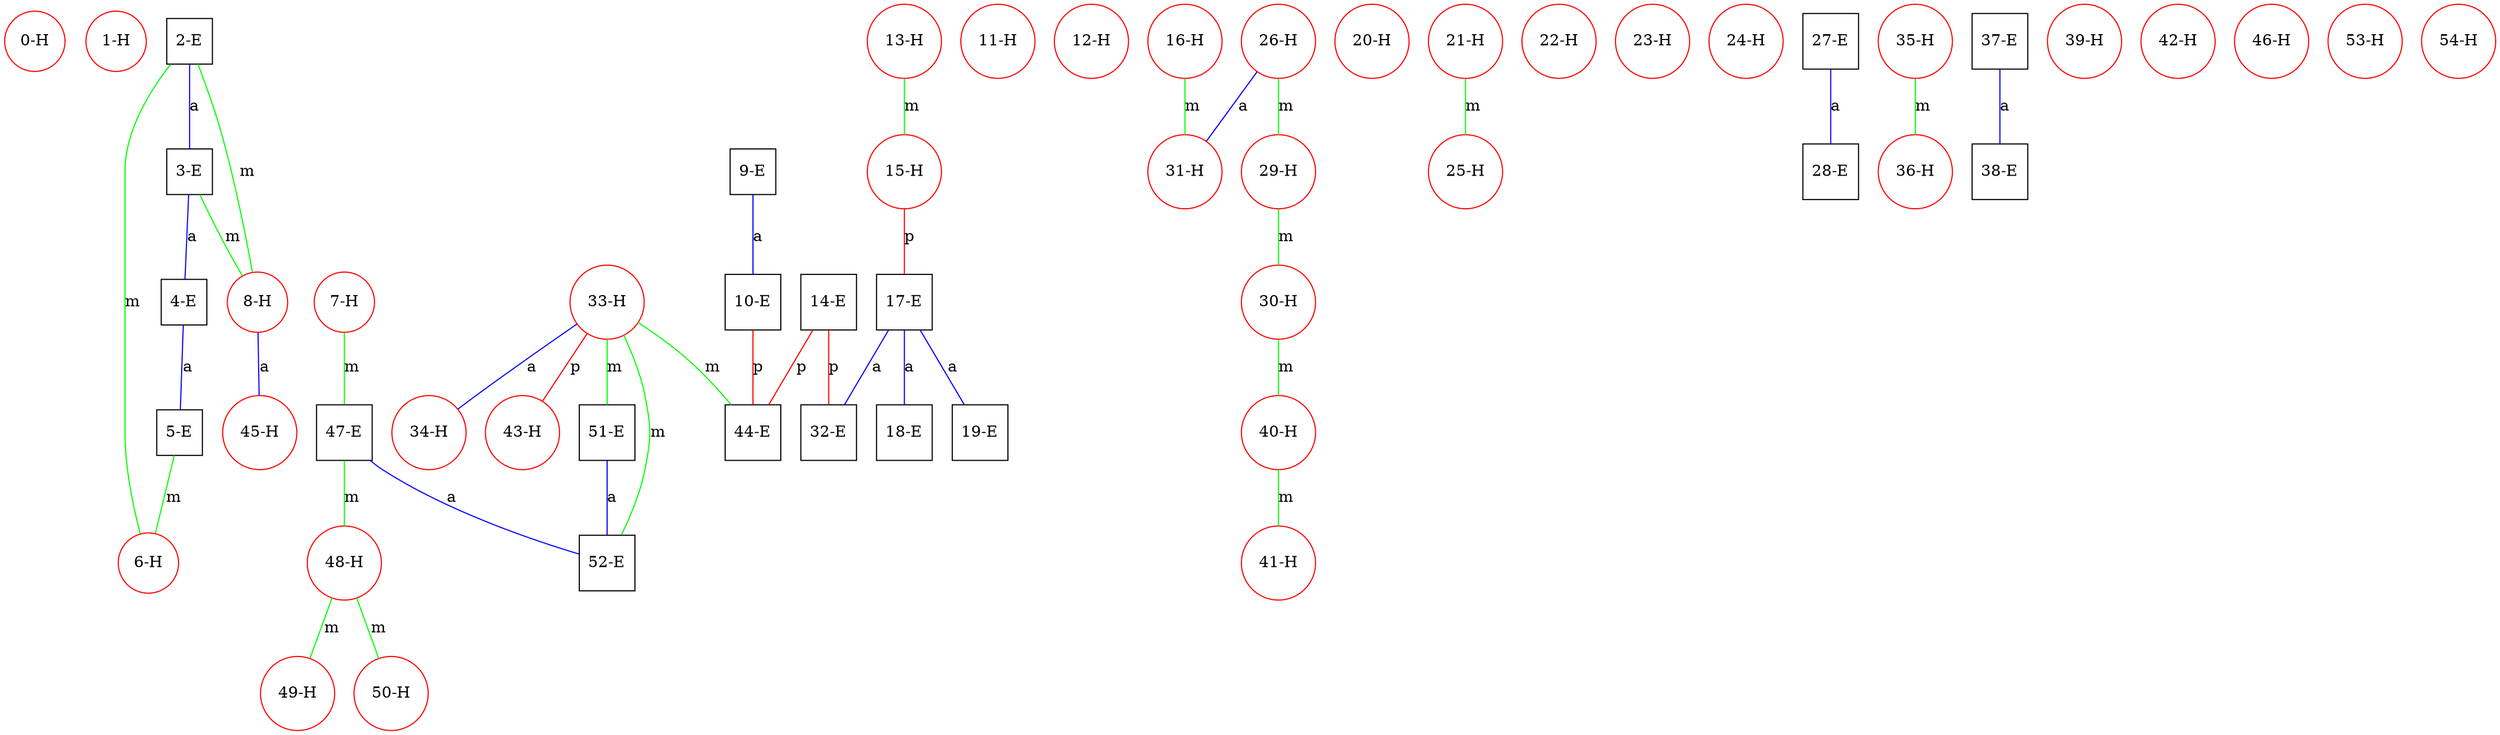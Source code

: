 graph ProteinGraph {
    0 [label="0-H" shape=circle color=red];
    1 [label="1-H" shape=circle color=red];
    2 [label="2-E" shape=square color=black];
    3 [label="3-E" shape=square color=black];
    4 [label="4-E" shape=square color=black];
    5 [label="5-E" shape=square color=black];
    6 [label="6-H" shape=circle color=red];
    7 [label="7-H" shape=circle color=red];
    8 [label="8-H" shape=circle color=red];
    9 [label="9-E" shape=square color=black];
    10 [label="10-E" shape=square color=black];
    11 [label="11-H" shape=circle color=red];
    12 [label="12-H" shape=circle color=red];
    13 [label="13-H" shape=circle color=red];
    14 [label="14-E" shape=square color=black];
    15 [label="15-H" shape=circle color=red];
    16 [label="16-H" shape=circle color=red];
    17 [label="17-E" shape=square color=black];
    18 [label="18-E" shape=square color=black];
    19 [label="19-E" shape=square color=black];
    20 [label="20-H" shape=circle color=red];
    21 [label="21-H" shape=circle color=red];
    22 [label="22-H" shape=circle color=red];
    23 [label="23-H" shape=circle color=red];
    24 [label="24-H" shape=circle color=red];
    25 [label="25-H" shape=circle color=red];
    26 [label="26-H" shape=circle color=red];
    27 [label="27-E" shape=square color=black];
    28 [label="28-E" shape=square color=black];
    29 [label="29-H" shape=circle color=red];
    30 [label="30-H" shape=circle color=red];
    31 [label="31-H" shape=circle color=red];
    32 [label="32-E" shape=square color=black];
    33 [label="33-H" shape=circle color=red];
    34 [label="34-H" shape=circle color=red];
    35 [label="35-H" shape=circle color=red];
    36 [label="36-H" shape=circle color=red];
    37 [label="37-E" shape=square color=black];
    38 [label="38-E" shape=square color=black];
    39 [label="39-H" shape=circle color=red];
    40 [label="40-H" shape=circle color=red];
    41 [label="41-H" shape=circle color=red];
    42 [label="42-H" shape=circle color=red];
    43 [label="43-H" shape=circle color=red];
    44 [label="44-E" shape=square color=black];
    45 [label="45-H" shape=circle color=red];
    46 [label="46-H" shape=circle color=red];
    47 [label="47-E" shape=square color=black];
    48 [label="48-H" shape=circle color=red];
    49 [label="49-H" shape=circle color=red];
    50 [label="50-H" shape=circle color=red];
    51 [label="51-E" shape=square color=black];
    52 [label="52-E" shape=square color=black];
    53 [label="53-H" shape=circle color=red];
    54 [label="54-H" shape=circle color=red];
    2 -- 3 [label="a" color=blue];
    2 -- 6 [label="m" color=green];
    2 -- 8 [label="m" color=green];
    3 -- 4 [label="a" color=blue];
    3 -- 8 [label="m" color=green];
    4 -- 5 [label="a" color=blue];
    5 -- 6 [label="m" color=green];
    7 -- 47 [label="m" color=green];
    8 -- 45 [label="a" color=blue];
    9 -- 10 [label="a" color=blue];
    10 -- 44 [label="p" color=red];
    13 -- 15 [label="m" color=green];
    14 -- 32 [label="p" color=red];
    14 -- 44 [label="p" color=red];
    15 -- 17 [label="p" color=red];
    16 -- 31 [label="m" color=green];
    17 -- 18 [label="a" color=blue];
    17 -- 19 [label="a" color=blue];
    17 -- 32 [label="a" color=blue];
    21 -- 25 [label="m" color=green];
    26 -- 29 [label="m" color=green];
    26 -- 31 [label="a" color=blue];
    27 -- 28 [label="a" color=blue];
    29 -- 30 [label="m" color=green];
    30 -- 40 [label="m" color=green];
    33 -- 34 [label="a" color=blue];
    33 -- 43 [label="p" color=red];
    33 -- 44 [label="m" color=green];
    33 -- 51 [label="m" color=green];
    33 -- 52 [label="m" color=green];
    35 -- 36 [label="m" color=green];
    37 -- 38 [label="a" color=blue];
    40 -- 41 [label="m" color=green];
    47 -- 48 [label="m" color=green];
    47 -- 52 [label="a" color=blue];
    48 -- 49 [label="m" color=green];
    48 -- 50 [label="m" color=green];
    51 -- 52 [label="a" color=blue];
}
